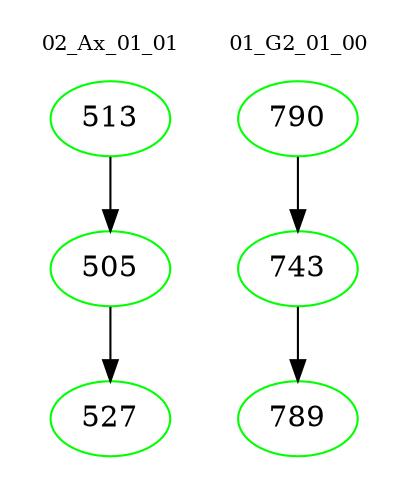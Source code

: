 digraph{
subgraph cluster_0 {
color = white
label = "02_Ax_01_01";
fontsize=10;
T0_513 [label="513", color="green"]
T0_513 -> T0_505 [color="black"]
T0_505 [label="505", color="green"]
T0_505 -> T0_527 [color="black"]
T0_527 [label="527", color="green"]
}
subgraph cluster_1 {
color = white
label = "01_G2_01_00";
fontsize=10;
T1_790 [label="790", color="green"]
T1_790 -> T1_743 [color="black"]
T1_743 [label="743", color="green"]
T1_743 -> T1_789 [color="black"]
T1_789 [label="789", color="green"]
}
}
